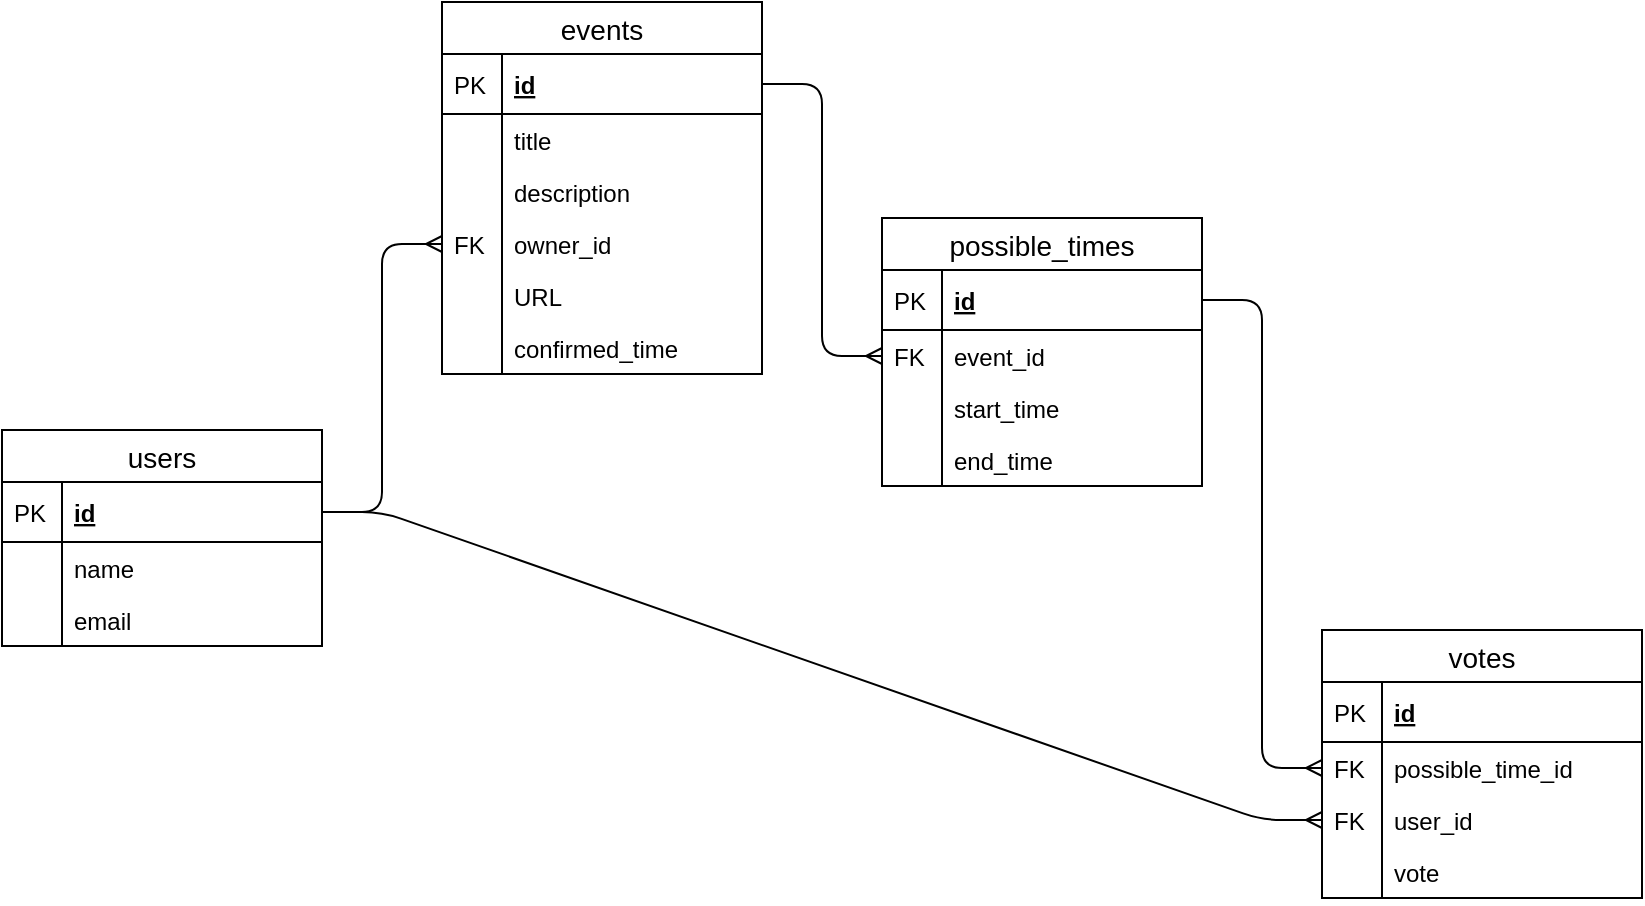 <mxfile version="12.9.7" type="github">
  <diagram id="C5RBs43oDa-KdzZeNtuy" name="Page-1">
    <mxGraphModel dx="946" dy="1009" grid="1" gridSize="10" guides="1" tooltips="1" connect="1" arrows="1" fold="1" page="1" pageScale="1" pageWidth="827" pageHeight="1169" math="0" shadow="0">
      <root>
        <mxCell id="WIyWlLk6GJQsqaUBKTNV-0" />
        <mxCell id="WIyWlLk6GJQsqaUBKTNV-1" parent="WIyWlLk6GJQsqaUBKTNV-0" />
        <mxCell id="_ewcM-NqU3cuId8VNTFL-47" value="" style="edgeStyle=entityRelationEdgeStyle;fontSize=12;html=1;endArrow=ERmany;exitX=1;exitY=0.5;exitDx=0;exitDy=0;entryX=0;entryY=0.5;entryDx=0;entryDy=0;" edge="1" parent="WIyWlLk6GJQsqaUBKTNV-1" source="_ewcM-NqU3cuId8VNTFL-12" target="_ewcM-NqU3cuId8VNTFL-23">
          <mxGeometry width="100" height="100" relative="1" as="geometry">
            <mxPoint x="407" y="474" as="sourcePoint" />
            <mxPoint x="507" y="374" as="targetPoint" />
          </mxGeometry>
        </mxCell>
        <mxCell id="_ewcM-NqU3cuId8VNTFL-48" value="" style="edgeStyle=entityRelationEdgeStyle;fontSize=12;html=1;endArrow=ERmany;entryX=0;entryY=0.5;entryDx=0;entryDy=0;exitX=1;exitY=0.5;exitDx=0;exitDy=0;" edge="1" parent="WIyWlLk6GJQsqaUBKTNV-1" source="_ewcM-NqU3cuId8VNTFL-21" target="_ewcM-NqU3cuId8VNTFL-43">
          <mxGeometry width="100" height="100" relative="1" as="geometry">
            <mxPoint x="674" y="277" as="sourcePoint" />
            <mxPoint x="774" y="325" as="targetPoint" />
          </mxGeometry>
        </mxCell>
        <mxCell id="_ewcM-NqU3cuId8VNTFL-49" value="" style="edgeStyle=entityRelationEdgeStyle;fontSize=12;html=1;endArrow=ERmany;exitX=1;exitY=0.5;exitDx=0;exitDy=0;entryX=0;entryY=0.5;entryDx=0;entryDy=0;" edge="1" parent="WIyWlLk6GJQsqaUBKTNV-1" source="_ewcM-NqU3cuId8VNTFL-30" target="_ewcM-NqU3cuId8VNTFL-18">
          <mxGeometry width="100" height="100" relative="1" as="geometry">
            <mxPoint x="97" y="257" as="sourcePoint" />
            <mxPoint x="167" y="305" as="targetPoint" />
          </mxGeometry>
        </mxCell>
        <mxCell id="_ewcM-NqU3cuId8VNTFL-50" value="" style="edgeStyle=entityRelationEdgeStyle;fontSize=12;html=1;endArrow=ERmany;exitX=1;exitY=0.5;exitDx=0;exitDy=0;entryX=0;entryY=0.5;entryDx=0;entryDy=0;" edge="1" parent="WIyWlLk6GJQsqaUBKTNV-1" source="_ewcM-NqU3cuId8VNTFL-30" target="_ewcM-NqU3cuId8VNTFL-41">
          <mxGeometry width="100" height="100" relative="1" as="geometry">
            <mxPoint x="97" y="265" as="sourcePoint" />
            <mxPoint x="657" y="514" as="targetPoint" />
          </mxGeometry>
        </mxCell>
        <mxCell id="_ewcM-NqU3cuId8VNTFL-11" value="events" style="swimlane;fontStyle=0;childLayout=stackLayout;horizontal=1;startSize=26;horizontalStack=0;resizeParent=1;resizeParentMax=0;resizeLast=0;collapsible=1;marginBottom=0;align=center;fontSize=14;" vertex="1" parent="WIyWlLk6GJQsqaUBKTNV-1">
          <mxGeometry x="227" y="80" width="160" height="186" as="geometry" />
        </mxCell>
        <mxCell id="_ewcM-NqU3cuId8VNTFL-12" value="id" style="shape=partialRectangle;top=0;left=0;right=0;bottom=1;align=left;verticalAlign=middle;fillColor=none;spacingLeft=34;spacingRight=4;overflow=hidden;rotatable=0;points=[[0,0.5],[1,0.5]];portConstraint=eastwest;dropTarget=0;fontStyle=5;fontSize=12;" vertex="1" parent="_ewcM-NqU3cuId8VNTFL-11">
          <mxGeometry y="26" width="160" height="30" as="geometry" />
        </mxCell>
        <mxCell id="_ewcM-NqU3cuId8VNTFL-13" value="PK" style="shape=partialRectangle;top=0;left=0;bottom=0;fillColor=none;align=left;verticalAlign=middle;spacingLeft=4;spacingRight=4;overflow=hidden;rotatable=0;points=[];portConstraint=eastwest;part=1;fontSize=12;" vertex="1" connectable="0" parent="_ewcM-NqU3cuId8VNTFL-12">
          <mxGeometry width="30" height="30" as="geometry" />
        </mxCell>
        <mxCell id="_ewcM-NqU3cuId8VNTFL-14" value="title" style="shape=partialRectangle;top=0;left=0;right=0;bottom=0;align=left;verticalAlign=top;fillColor=none;spacingLeft=34;spacingRight=4;overflow=hidden;rotatable=0;points=[[0,0.5],[1,0.5]];portConstraint=eastwest;dropTarget=0;fontSize=12;" vertex="1" parent="_ewcM-NqU3cuId8VNTFL-11">
          <mxGeometry y="56" width="160" height="26" as="geometry" />
        </mxCell>
        <mxCell id="_ewcM-NqU3cuId8VNTFL-15" value="" style="shape=partialRectangle;top=0;left=0;bottom=0;fillColor=none;align=left;verticalAlign=top;spacingLeft=4;spacingRight=4;overflow=hidden;rotatable=0;points=[];portConstraint=eastwest;part=1;fontSize=12;" vertex="1" connectable="0" parent="_ewcM-NqU3cuId8VNTFL-14">
          <mxGeometry width="30" height="26" as="geometry" />
        </mxCell>
        <mxCell id="_ewcM-NqU3cuId8VNTFL-16" value="description" style="shape=partialRectangle;top=0;left=0;right=0;bottom=0;align=left;verticalAlign=top;fillColor=none;spacingLeft=34;spacingRight=4;overflow=hidden;rotatable=0;points=[[0,0.5],[1,0.5]];portConstraint=eastwest;dropTarget=0;fontSize=12;" vertex="1" parent="_ewcM-NqU3cuId8VNTFL-11">
          <mxGeometry y="82" width="160" height="26" as="geometry" />
        </mxCell>
        <mxCell id="_ewcM-NqU3cuId8VNTFL-17" value="" style="shape=partialRectangle;top=0;left=0;bottom=0;fillColor=none;align=left;verticalAlign=top;spacingLeft=4;spacingRight=4;overflow=hidden;rotatable=0;points=[];portConstraint=eastwest;part=1;fontSize=12;" vertex="1" connectable="0" parent="_ewcM-NqU3cuId8VNTFL-16">
          <mxGeometry width="30" height="26" as="geometry" />
        </mxCell>
        <mxCell id="_ewcM-NqU3cuId8VNTFL-18" value="owner_id" style="shape=partialRectangle;top=0;left=0;right=0;bottom=0;align=left;verticalAlign=top;fillColor=none;spacingLeft=34;spacingRight=4;overflow=hidden;rotatable=0;points=[[0,0.5],[1,0.5]];portConstraint=eastwest;dropTarget=0;fontSize=12;" vertex="1" parent="_ewcM-NqU3cuId8VNTFL-11">
          <mxGeometry y="108" width="160" height="26" as="geometry" />
        </mxCell>
        <mxCell id="_ewcM-NqU3cuId8VNTFL-19" value="FK" style="shape=partialRectangle;top=0;left=0;bottom=0;fillColor=none;align=left;verticalAlign=top;spacingLeft=4;spacingRight=4;overflow=hidden;rotatable=0;points=[];portConstraint=eastwest;part=1;fontSize=12;" vertex="1" connectable="0" parent="_ewcM-NqU3cuId8VNTFL-18">
          <mxGeometry width="30" height="26" as="geometry" />
        </mxCell>
        <mxCell id="_ewcM-NqU3cuId8VNTFL-51" value="URL" style="shape=partialRectangle;top=0;left=0;right=0;bottom=0;align=left;verticalAlign=top;fillColor=none;spacingLeft=34;spacingRight=4;overflow=hidden;rotatable=0;points=[[0,0.5],[1,0.5]];portConstraint=eastwest;dropTarget=0;fontSize=12;" vertex="1" parent="_ewcM-NqU3cuId8VNTFL-11">
          <mxGeometry y="134" width="160" height="26" as="geometry" />
        </mxCell>
        <mxCell id="_ewcM-NqU3cuId8VNTFL-52" value="" style="shape=partialRectangle;top=0;left=0;bottom=0;fillColor=none;align=left;verticalAlign=top;spacingLeft=4;spacingRight=4;overflow=hidden;rotatable=0;points=[];portConstraint=eastwest;part=1;fontSize=12;" vertex="1" connectable="0" parent="_ewcM-NqU3cuId8VNTFL-51">
          <mxGeometry width="30" height="26" as="geometry" />
        </mxCell>
        <mxCell id="_ewcM-NqU3cuId8VNTFL-53" value="confirmed_time" style="shape=partialRectangle;top=0;left=0;right=0;bottom=0;align=left;verticalAlign=top;fillColor=none;spacingLeft=34;spacingRight=4;overflow=hidden;rotatable=0;points=[[0,0.5],[1,0.5]];portConstraint=eastwest;dropTarget=0;fontSize=12;" vertex="1" parent="_ewcM-NqU3cuId8VNTFL-11">
          <mxGeometry y="160" width="160" height="26" as="geometry" />
        </mxCell>
        <mxCell id="_ewcM-NqU3cuId8VNTFL-54" value="" style="shape=partialRectangle;top=0;left=0;bottom=0;fillColor=none;align=left;verticalAlign=top;spacingLeft=4;spacingRight=4;overflow=hidden;rotatable=0;points=[];portConstraint=eastwest;part=1;fontSize=12;" vertex="1" connectable="0" parent="_ewcM-NqU3cuId8VNTFL-53">
          <mxGeometry width="30" height="26" as="geometry" />
        </mxCell>
        <mxCell id="_ewcM-NqU3cuId8VNTFL-29" value="users" style="swimlane;fontStyle=0;childLayout=stackLayout;horizontal=1;startSize=26;horizontalStack=0;resizeParent=1;resizeParentMax=0;resizeLast=0;collapsible=1;marginBottom=0;align=center;fontSize=14;" vertex="1" parent="WIyWlLk6GJQsqaUBKTNV-1">
          <mxGeometry x="7" y="294" width="160" height="108" as="geometry" />
        </mxCell>
        <mxCell id="_ewcM-NqU3cuId8VNTFL-30" value="id" style="shape=partialRectangle;top=0;left=0;right=0;bottom=1;align=left;verticalAlign=middle;fillColor=none;spacingLeft=34;spacingRight=4;overflow=hidden;rotatable=0;points=[[0,0.5],[1,0.5]];portConstraint=eastwest;dropTarget=0;fontStyle=5;fontSize=12;" vertex="1" parent="_ewcM-NqU3cuId8VNTFL-29">
          <mxGeometry y="26" width="160" height="30" as="geometry" />
        </mxCell>
        <mxCell id="_ewcM-NqU3cuId8VNTFL-31" value="PK" style="shape=partialRectangle;top=0;left=0;bottom=0;fillColor=none;align=left;verticalAlign=middle;spacingLeft=4;spacingRight=4;overflow=hidden;rotatable=0;points=[];portConstraint=eastwest;part=1;fontSize=12;" vertex="1" connectable="0" parent="_ewcM-NqU3cuId8VNTFL-30">
          <mxGeometry width="30" height="30" as="geometry" />
        </mxCell>
        <mxCell id="_ewcM-NqU3cuId8VNTFL-32" value="name" style="shape=partialRectangle;top=0;left=0;right=0;bottom=0;align=left;verticalAlign=top;fillColor=none;spacingLeft=34;spacingRight=4;overflow=hidden;rotatable=0;points=[[0,0.5],[1,0.5]];portConstraint=eastwest;dropTarget=0;fontSize=12;" vertex="1" parent="_ewcM-NqU3cuId8VNTFL-29">
          <mxGeometry y="56" width="160" height="26" as="geometry" />
        </mxCell>
        <mxCell id="_ewcM-NqU3cuId8VNTFL-33" value="" style="shape=partialRectangle;top=0;left=0;bottom=0;fillColor=none;align=left;verticalAlign=top;spacingLeft=4;spacingRight=4;overflow=hidden;rotatable=0;points=[];portConstraint=eastwest;part=1;fontSize=12;" vertex="1" connectable="0" parent="_ewcM-NqU3cuId8VNTFL-32">
          <mxGeometry width="30" height="26" as="geometry" />
        </mxCell>
        <mxCell id="_ewcM-NqU3cuId8VNTFL-34" value="email" style="shape=partialRectangle;top=0;left=0;right=0;bottom=0;align=left;verticalAlign=top;fillColor=none;spacingLeft=34;spacingRight=4;overflow=hidden;rotatable=0;points=[[0,0.5],[1,0.5]];portConstraint=eastwest;dropTarget=0;fontSize=12;" vertex="1" parent="_ewcM-NqU3cuId8VNTFL-29">
          <mxGeometry y="82" width="160" height="26" as="geometry" />
        </mxCell>
        <mxCell id="_ewcM-NqU3cuId8VNTFL-35" value="" style="shape=partialRectangle;top=0;left=0;bottom=0;fillColor=none;align=left;verticalAlign=top;spacingLeft=4;spacingRight=4;overflow=hidden;rotatable=0;points=[];portConstraint=eastwest;part=1;fontSize=12;" vertex="1" connectable="0" parent="_ewcM-NqU3cuId8VNTFL-34">
          <mxGeometry width="30" height="26" as="geometry" />
        </mxCell>
        <mxCell id="_ewcM-NqU3cuId8VNTFL-20" value="possible_times" style="swimlane;fontStyle=0;childLayout=stackLayout;horizontal=1;startSize=26;horizontalStack=0;resizeParent=1;resizeParentMax=0;resizeLast=0;collapsible=1;marginBottom=0;align=center;fontSize=14;" vertex="1" parent="WIyWlLk6GJQsqaUBKTNV-1">
          <mxGeometry x="447" y="188" width="160" height="134" as="geometry" />
        </mxCell>
        <mxCell id="_ewcM-NqU3cuId8VNTFL-21" value="id" style="shape=partialRectangle;top=0;left=0;right=0;bottom=1;align=left;verticalAlign=middle;fillColor=none;spacingLeft=34;spacingRight=4;overflow=hidden;rotatable=0;points=[[0,0.5],[1,0.5]];portConstraint=eastwest;dropTarget=0;fontStyle=5;fontSize=12;" vertex="1" parent="_ewcM-NqU3cuId8VNTFL-20">
          <mxGeometry y="26" width="160" height="30" as="geometry" />
        </mxCell>
        <mxCell id="_ewcM-NqU3cuId8VNTFL-22" value="PK" style="shape=partialRectangle;top=0;left=0;bottom=0;fillColor=none;align=left;verticalAlign=middle;spacingLeft=4;spacingRight=4;overflow=hidden;rotatable=0;points=[];portConstraint=eastwest;part=1;fontSize=12;" vertex="1" connectable="0" parent="_ewcM-NqU3cuId8VNTFL-21">
          <mxGeometry width="30" height="30" as="geometry" />
        </mxCell>
        <mxCell id="_ewcM-NqU3cuId8VNTFL-23" value="event_id" style="shape=partialRectangle;top=0;left=0;right=0;bottom=0;align=left;verticalAlign=top;fillColor=none;spacingLeft=34;spacingRight=4;overflow=hidden;rotatable=0;points=[[0,0.5],[1,0.5]];portConstraint=eastwest;dropTarget=0;fontSize=12;" vertex="1" parent="_ewcM-NqU3cuId8VNTFL-20">
          <mxGeometry y="56" width="160" height="26" as="geometry" />
        </mxCell>
        <mxCell id="_ewcM-NqU3cuId8VNTFL-24" value="FK" style="shape=partialRectangle;top=0;left=0;bottom=0;fillColor=none;align=left;verticalAlign=top;spacingLeft=4;spacingRight=4;overflow=hidden;rotatable=0;points=[];portConstraint=eastwest;part=1;fontSize=12;" vertex="1" connectable="0" parent="_ewcM-NqU3cuId8VNTFL-23">
          <mxGeometry width="30" height="26" as="geometry" />
        </mxCell>
        <mxCell id="_ewcM-NqU3cuId8VNTFL-25" value="start_time" style="shape=partialRectangle;top=0;left=0;right=0;bottom=0;align=left;verticalAlign=top;fillColor=none;spacingLeft=34;spacingRight=4;overflow=hidden;rotatable=0;points=[[0,0.5],[1,0.5]];portConstraint=eastwest;dropTarget=0;fontSize=12;" vertex="1" parent="_ewcM-NqU3cuId8VNTFL-20">
          <mxGeometry y="82" width="160" height="26" as="geometry" />
        </mxCell>
        <mxCell id="_ewcM-NqU3cuId8VNTFL-26" value="" style="shape=partialRectangle;top=0;left=0;bottom=0;fillColor=none;align=left;verticalAlign=top;spacingLeft=4;spacingRight=4;overflow=hidden;rotatable=0;points=[];portConstraint=eastwest;part=1;fontSize=12;" vertex="1" connectable="0" parent="_ewcM-NqU3cuId8VNTFL-25">
          <mxGeometry width="30" height="26" as="geometry" />
        </mxCell>
        <mxCell id="_ewcM-NqU3cuId8VNTFL-27" value="end_time" style="shape=partialRectangle;top=0;left=0;right=0;bottom=0;align=left;verticalAlign=top;fillColor=none;spacingLeft=34;spacingRight=4;overflow=hidden;rotatable=0;points=[[0,0.5],[1,0.5]];portConstraint=eastwest;dropTarget=0;fontSize=12;" vertex="1" parent="_ewcM-NqU3cuId8VNTFL-20">
          <mxGeometry y="108" width="160" height="26" as="geometry" />
        </mxCell>
        <mxCell id="_ewcM-NqU3cuId8VNTFL-28" value="" style="shape=partialRectangle;top=0;left=0;bottom=0;fillColor=none;align=left;verticalAlign=top;spacingLeft=4;spacingRight=4;overflow=hidden;rotatable=0;points=[];portConstraint=eastwest;part=1;fontSize=12;" vertex="1" connectable="0" parent="_ewcM-NqU3cuId8VNTFL-27">
          <mxGeometry width="30" height="26" as="geometry" />
        </mxCell>
        <mxCell id="_ewcM-NqU3cuId8VNTFL-38" value="votes" style="swimlane;fontStyle=0;childLayout=stackLayout;horizontal=1;startSize=26;horizontalStack=0;resizeParent=1;resizeParentMax=0;resizeLast=0;collapsible=1;marginBottom=0;align=center;fontSize=14;" vertex="1" parent="WIyWlLk6GJQsqaUBKTNV-1">
          <mxGeometry x="667" y="394" width="160" height="134" as="geometry" />
        </mxCell>
        <mxCell id="_ewcM-NqU3cuId8VNTFL-39" value="id" style="shape=partialRectangle;top=0;left=0;right=0;bottom=1;align=left;verticalAlign=middle;fillColor=none;spacingLeft=34;spacingRight=4;overflow=hidden;rotatable=0;points=[[0,0.5],[1,0.5]];portConstraint=eastwest;dropTarget=0;fontStyle=5;fontSize=12;" vertex="1" parent="_ewcM-NqU3cuId8VNTFL-38">
          <mxGeometry y="26" width="160" height="30" as="geometry" />
        </mxCell>
        <mxCell id="_ewcM-NqU3cuId8VNTFL-40" value="PK" style="shape=partialRectangle;top=0;left=0;bottom=0;fillColor=none;align=left;verticalAlign=middle;spacingLeft=4;spacingRight=4;overflow=hidden;rotatable=0;points=[];portConstraint=eastwest;part=1;fontSize=12;" vertex="1" connectable="0" parent="_ewcM-NqU3cuId8VNTFL-39">
          <mxGeometry width="30" height="30" as="geometry" />
        </mxCell>
        <mxCell id="_ewcM-NqU3cuId8VNTFL-43" value="possible_time_id" style="shape=partialRectangle;top=0;left=0;right=0;bottom=0;align=left;verticalAlign=top;fillColor=none;spacingLeft=34;spacingRight=4;overflow=hidden;rotatable=0;points=[[0,0.5],[1,0.5]];portConstraint=eastwest;dropTarget=0;fontSize=12;" vertex="1" parent="_ewcM-NqU3cuId8VNTFL-38">
          <mxGeometry y="56" width="160" height="26" as="geometry" />
        </mxCell>
        <mxCell id="_ewcM-NqU3cuId8VNTFL-44" value="FK" style="shape=partialRectangle;top=0;left=0;bottom=0;fillColor=none;align=left;verticalAlign=top;spacingLeft=4;spacingRight=4;overflow=hidden;rotatable=0;points=[];portConstraint=eastwest;part=1;fontSize=12;" vertex="1" connectable="0" parent="_ewcM-NqU3cuId8VNTFL-43">
          <mxGeometry width="30" height="26" as="geometry" />
        </mxCell>
        <mxCell id="_ewcM-NqU3cuId8VNTFL-41" value="user_id" style="shape=partialRectangle;top=0;left=0;right=0;bottom=0;align=left;verticalAlign=top;fillColor=none;spacingLeft=34;spacingRight=4;overflow=hidden;rotatable=0;points=[[0,0.5],[1,0.5]];portConstraint=eastwest;dropTarget=0;fontSize=12;" vertex="1" parent="_ewcM-NqU3cuId8VNTFL-38">
          <mxGeometry y="82" width="160" height="26" as="geometry" />
        </mxCell>
        <mxCell id="_ewcM-NqU3cuId8VNTFL-42" value="FK" style="shape=partialRectangle;top=0;left=0;bottom=0;fillColor=none;align=left;verticalAlign=top;spacingLeft=4;spacingRight=4;overflow=hidden;rotatable=0;points=[];portConstraint=eastwest;part=1;fontSize=12;" vertex="1" connectable="0" parent="_ewcM-NqU3cuId8VNTFL-41">
          <mxGeometry width="30" height="26" as="geometry" />
        </mxCell>
        <mxCell id="_ewcM-NqU3cuId8VNTFL-45" value="vote" style="shape=partialRectangle;top=0;left=0;right=0;bottom=0;align=left;verticalAlign=top;fillColor=none;spacingLeft=34;spacingRight=4;overflow=hidden;rotatable=0;points=[[0,0.5],[1,0.5]];portConstraint=eastwest;dropTarget=0;fontSize=12;" vertex="1" parent="_ewcM-NqU3cuId8VNTFL-38">
          <mxGeometry y="108" width="160" height="26" as="geometry" />
        </mxCell>
        <mxCell id="_ewcM-NqU3cuId8VNTFL-46" value="" style="shape=partialRectangle;top=0;left=0;bottom=0;fillColor=none;align=left;verticalAlign=top;spacingLeft=4;spacingRight=4;overflow=hidden;rotatable=0;points=[];portConstraint=eastwest;part=1;fontSize=12;" vertex="1" connectable="0" parent="_ewcM-NqU3cuId8VNTFL-45">
          <mxGeometry width="30" height="26" as="geometry" />
        </mxCell>
      </root>
    </mxGraphModel>
  </diagram>
</mxfile>
